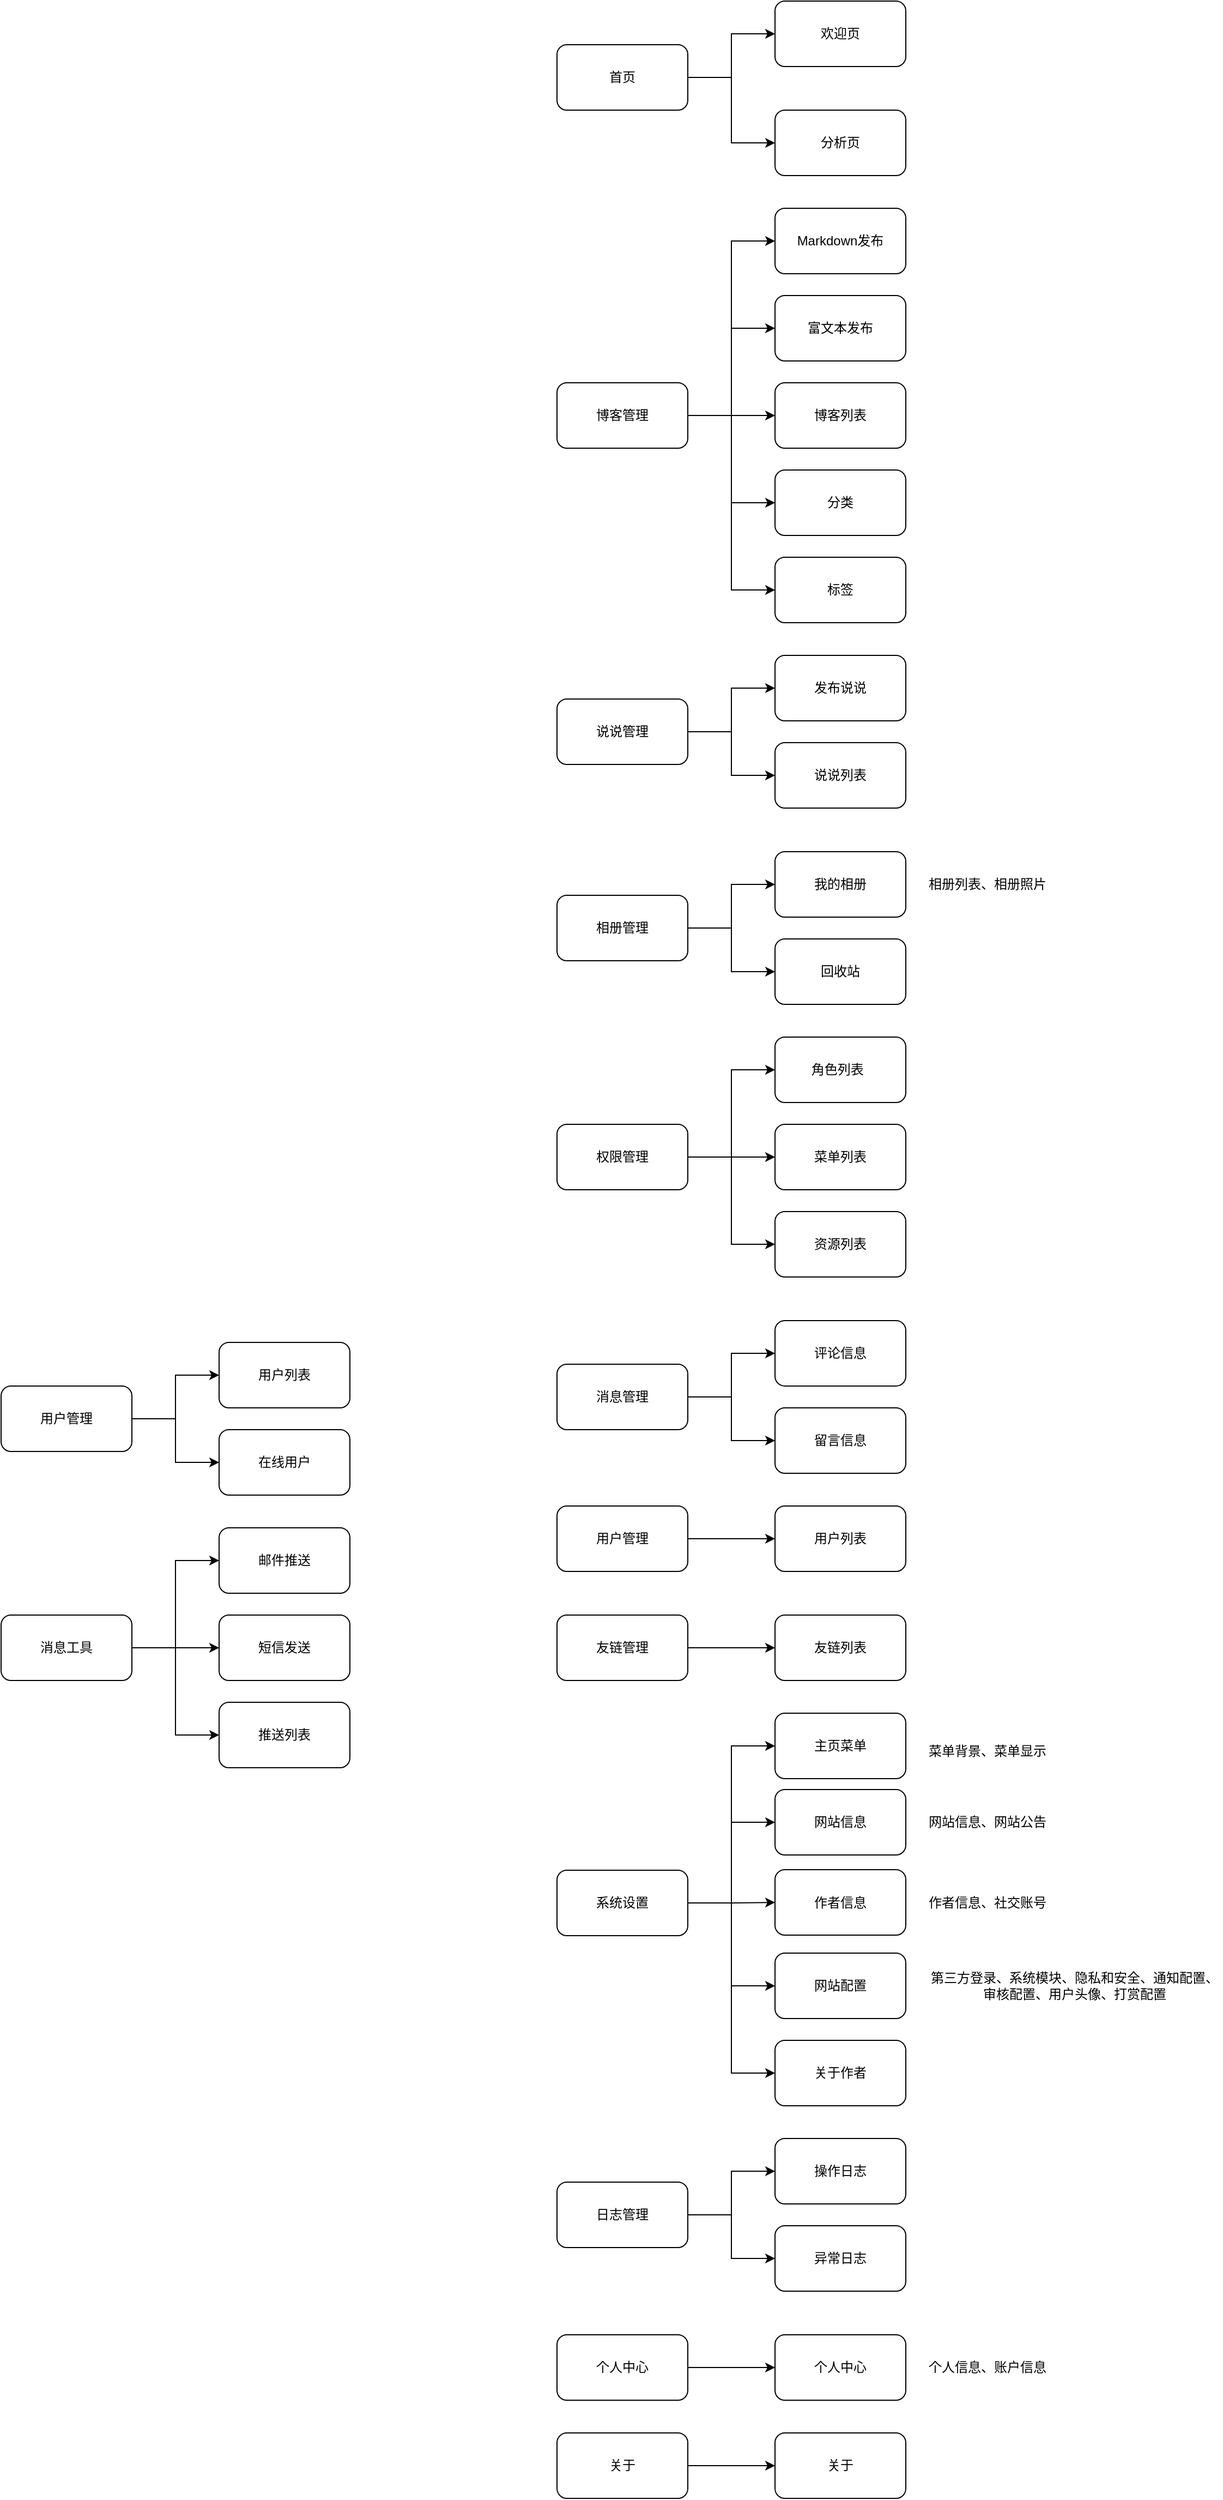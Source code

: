 <mxfile version="21.6.6" type="github">
  <diagram name="第 1 页" id="ImGkmjCMXmssgdmKCcMm">
    <mxGraphModel dx="1667" dy="434" grid="1" gridSize="10" guides="1" tooltips="1" connect="1" arrows="1" fold="1" page="1" pageScale="1" pageWidth="827" pageHeight="1169" math="0" shadow="0">
      <root>
        <mxCell id="0" />
        <mxCell id="1" parent="0" />
        <mxCell id="D2wIwuWKpKYhKre_4Qg9-7" style="edgeStyle=orthogonalEdgeStyle;rounded=0;orthogonalLoop=1;jettySize=auto;html=1;exitX=1;exitY=0.5;exitDx=0;exitDy=0;entryX=0;entryY=0.5;entryDx=0;entryDy=0;" edge="1" parent="1" source="D2wIwuWKpKYhKre_4Qg9-3" target="D2wIwuWKpKYhKre_4Qg9-5">
          <mxGeometry relative="1" as="geometry" />
        </mxCell>
        <mxCell id="D2wIwuWKpKYhKre_4Qg9-8" style="edgeStyle=orthogonalEdgeStyle;rounded=0;orthogonalLoop=1;jettySize=auto;html=1;exitX=1;exitY=0.5;exitDx=0;exitDy=0;entryX=0;entryY=0.5;entryDx=0;entryDy=0;" edge="1" parent="1" source="D2wIwuWKpKYhKre_4Qg9-3" target="D2wIwuWKpKYhKre_4Qg9-6">
          <mxGeometry relative="1" as="geometry" />
        </mxCell>
        <mxCell id="D2wIwuWKpKYhKre_4Qg9-3" value="首页" style="rounded=1;whiteSpace=wrap;html=1;" vertex="1" parent="1">
          <mxGeometry x="190" y="50" width="120" height="60" as="geometry" />
        </mxCell>
        <mxCell id="D2wIwuWKpKYhKre_4Qg9-5" value="欢迎页" style="rounded=1;whiteSpace=wrap;html=1;" vertex="1" parent="1">
          <mxGeometry x="390" y="10" width="120" height="60" as="geometry" />
        </mxCell>
        <mxCell id="D2wIwuWKpKYhKre_4Qg9-6" value="分析页" style="rounded=1;whiteSpace=wrap;html=1;" vertex="1" parent="1">
          <mxGeometry x="390" y="110" width="120" height="60" as="geometry" />
        </mxCell>
        <mxCell id="D2wIwuWKpKYhKre_4Qg9-15" style="edgeStyle=orthogonalEdgeStyle;rounded=0;orthogonalLoop=1;jettySize=auto;html=1;exitX=1;exitY=0.5;exitDx=0;exitDy=0;entryX=0;entryY=0.5;entryDx=0;entryDy=0;" edge="1" parent="1" source="D2wIwuWKpKYhKre_4Qg9-9" target="D2wIwuWKpKYhKre_4Qg9-10">
          <mxGeometry relative="1" as="geometry" />
        </mxCell>
        <mxCell id="D2wIwuWKpKYhKre_4Qg9-16" style="edgeStyle=orthogonalEdgeStyle;rounded=0;orthogonalLoop=1;jettySize=auto;html=1;exitX=1;exitY=0.5;exitDx=0;exitDy=0;entryX=0;entryY=0.5;entryDx=0;entryDy=0;" edge="1" parent="1" source="D2wIwuWKpKYhKre_4Qg9-9" target="D2wIwuWKpKYhKre_4Qg9-11">
          <mxGeometry relative="1" as="geometry" />
        </mxCell>
        <mxCell id="D2wIwuWKpKYhKre_4Qg9-17" style="edgeStyle=orthogonalEdgeStyle;rounded=0;orthogonalLoop=1;jettySize=auto;html=1;exitX=1;exitY=0.5;exitDx=0;exitDy=0;entryX=0;entryY=0.5;entryDx=0;entryDy=0;" edge="1" parent="1" source="D2wIwuWKpKYhKre_4Qg9-9" target="D2wIwuWKpKYhKre_4Qg9-12">
          <mxGeometry relative="1" as="geometry" />
        </mxCell>
        <mxCell id="D2wIwuWKpKYhKre_4Qg9-18" style="edgeStyle=orthogonalEdgeStyle;rounded=0;orthogonalLoop=1;jettySize=auto;html=1;exitX=1;exitY=0.5;exitDx=0;exitDy=0;entryX=0;entryY=0.5;entryDx=0;entryDy=0;" edge="1" parent="1" source="D2wIwuWKpKYhKre_4Qg9-9" target="D2wIwuWKpKYhKre_4Qg9-13">
          <mxGeometry relative="1" as="geometry" />
        </mxCell>
        <mxCell id="D2wIwuWKpKYhKre_4Qg9-19" style="edgeStyle=orthogonalEdgeStyle;rounded=0;orthogonalLoop=1;jettySize=auto;html=1;exitX=1;exitY=0.5;exitDx=0;exitDy=0;entryX=0;entryY=0.5;entryDx=0;entryDy=0;" edge="1" parent="1" source="D2wIwuWKpKYhKre_4Qg9-9" target="D2wIwuWKpKYhKre_4Qg9-14">
          <mxGeometry relative="1" as="geometry" />
        </mxCell>
        <mxCell id="D2wIwuWKpKYhKre_4Qg9-9" value="博客管理" style="rounded=1;whiteSpace=wrap;html=1;" vertex="1" parent="1">
          <mxGeometry x="190" y="360" width="120" height="60" as="geometry" />
        </mxCell>
        <mxCell id="D2wIwuWKpKYhKre_4Qg9-10" value="Markdown发布" style="rounded=1;whiteSpace=wrap;html=1;" vertex="1" parent="1">
          <mxGeometry x="390" y="200" width="120" height="60" as="geometry" />
        </mxCell>
        <mxCell id="D2wIwuWKpKYhKre_4Qg9-11" value="富文本发布" style="rounded=1;whiteSpace=wrap;html=1;" vertex="1" parent="1">
          <mxGeometry x="390" y="280" width="120" height="60" as="geometry" />
        </mxCell>
        <mxCell id="D2wIwuWKpKYhKre_4Qg9-12" value="博客列表" style="rounded=1;whiteSpace=wrap;html=1;" vertex="1" parent="1">
          <mxGeometry x="390" y="360" width="120" height="60" as="geometry" />
        </mxCell>
        <mxCell id="D2wIwuWKpKYhKre_4Qg9-13" value="分类" style="rounded=1;whiteSpace=wrap;html=1;" vertex="1" parent="1">
          <mxGeometry x="390" y="440" width="120" height="60" as="geometry" />
        </mxCell>
        <mxCell id="D2wIwuWKpKYhKre_4Qg9-14" value="标签" style="rounded=1;whiteSpace=wrap;html=1;" vertex="1" parent="1">
          <mxGeometry x="390" y="520" width="120" height="60" as="geometry" />
        </mxCell>
        <mxCell id="D2wIwuWKpKYhKre_4Qg9-20" style="edgeStyle=orthogonalEdgeStyle;rounded=0;orthogonalLoop=1;jettySize=auto;html=1;exitX=1;exitY=0.5;exitDx=0;exitDy=0;entryX=0;entryY=0.5;entryDx=0;entryDy=0;" edge="1" source="D2wIwuWKpKYhKre_4Qg9-25" target="D2wIwuWKpKYhKre_4Qg9-26" parent="1">
          <mxGeometry relative="1" as="geometry" />
        </mxCell>
        <mxCell id="D2wIwuWKpKYhKre_4Qg9-21" style="edgeStyle=orthogonalEdgeStyle;rounded=0;orthogonalLoop=1;jettySize=auto;html=1;exitX=1;exitY=0.5;exitDx=0;exitDy=0;entryX=0;entryY=0.5;entryDx=0;entryDy=0;" edge="1" source="D2wIwuWKpKYhKre_4Qg9-25" target="D2wIwuWKpKYhKre_4Qg9-27" parent="1">
          <mxGeometry relative="1" as="geometry" />
        </mxCell>
        <mxCell id="D2wIwuWKpKYhKre_4Qg9-25" value="说说管理" style="rounded=1;whiteSpace=wrap;html=1;" vertex="1" parent="1">
          <mxGeometry x="190" y="650" width="120" height="60" as="geometry" />
        </mxCell>
        <mxCell id="D2wIwuWKpKYhKre_4Qg9-26" value="发布说说" style="rounded=1;whiteSpace=wrap;html=1;" vertex="1" parent="1">
          <mxGeometry x="390" y="610" width="120" height="60" as="geometry" />
        </mxCell>
        <mxCell id="D2wIwuWKpKYhKre_4Qg9-27" value="说说列表" style="rounded=1;whiteSpace=wrap;html=1;" vertex="1" parent="1">
          <mxGeometry x="390" y="690" width="120" height="60" as="geometry" />
        </mxCell>
        <mxCell id="D2wIwuWKpKYhKre_4Qg9-31" style="edgeStyle=orthogonalEdgeStyle;rounded=0;orthogonalLoop=1;jettySize=auto;html=1;exitX=1;exitY=0.5;exitDx=0;exitDy=0;entryX=0;entryY=0.5;entryDx=0;entryDy=0;" edge="1" source="D2wIwuWKpKYhKre_4Qg9-33" target="D2wIwuWKpKYhKre_4Qg9-34" parent="1">
          <mxGeometry relative="1" as="geometry" />
        </mxCell>
        <mxCell id="D2wIwuWKpKYhKre_4Qg9-32" style="edgeStyle=orthogonalEdgeStyle;rounded=0;orthogonalLoop=1;jettySize=auto;html=1;exitX=1;exitY=0.5;exitDx=0;exitDy=0;entryX=0;entryY=0.5;entryDx=0;entryDy=0;" edge="1" source="D2wIwuWKpKYhKre_4Qg9-33" target="D2wIwuWKpKYhKre_4Qg9-35" parent="1">
          <mxGeometry relative="1" as="geometry" />
        </mxCell>
        <mxCell id="D2wIwuWKpKYhKre_4Qg9-33" value="相册管理" style="rounded=1;whiteSpace=wrap;html=1;" vertex="1" parent="1">
          <mxGeometry x="190" y="830" width="120" height="60" as="geometry" />
        </mxCell>
        <mxCell id="D2wIwuWKpKYhKre_4Qg9-34" value="我的相册" style="rounded=1;whiteSpace=wrap;html=1;" vertex="1" parent="1">
          <mxGeometry x="390" y="790" width="120" height="60" as="geometry" />
        </mxCell>
        <mxCell id="D2wIwuWKpKYhKre_4Qg9-35" value="回收站" style="rounded=1;whiteSpace=wrap;html=1;" vertex="1" parent="1">
          <mxGeometry x="390" y="870" width="120" height="60" as="geometry" />
        </mxCell>
        <mxCell id="D2wIwuWKpKYhKre_4Qg9-36" style="edgeStyle=orthogonalEdgeStyle;rounded=0;orthogonalLoop=1;jettySize=auto;html=1;exitX=1;exitY=0.5;exitDx=0;exitDy=0;entryX=0;entryY=0.5;entryDx=0;entryDy=0;" edge="1" source="D2wIwuWKpKYhKre_4Qg9-38" target="D2wIwuWKpKYhKre_4Qg9-39" parent="1">
          <mxGeometry relative="1" as="geometry" />
        </mxCell>
        <mxCell id="D2wIwuWKpKYhKre_4Qg9-37" style="edgeStyle=orthogonalEdgeStyle;rounded=0;orthogonalLoop=1;jettySize=auto;html=1;exitX=1;exitY=0.5;exitDx=0;exitDy=0;entryX=0;entryY=0.5;entryDx=0;entryDy=0;" edge="1" source="D2wIwuWKpKYhKre_4Qg9-38" target="D2wIwuWKpKYhKre_4Qg9-40" parent="1">
          <mxGeometry relative="1" as="geometry" />
        </mxCell>
        <mxCell id="D2wIwuWKpKYhKre_4Qg9-42" style="edgeStyle=orthogonalEdgeStyle;rounded=0;orthogonalLoop=1;jettySize=auto;html=1;exitX=1;exitY=0.5;exitDx=0;exitDy=0;entryX=0;entryY=0.5;entryDx=0;entryDy=0;" edge="1" parent="1" source="D2wIwuWKpKYhKre_4Qg9-38" target="D2wIwuWKpKYhKre_4Qg9-41">
          <mxGeometry relative="1" as="geometry" />
        </mxCell>
        <mxCell id="D2wIwuWKpKYhKre_4Qg9-38" value="权限管理" style="rounded=1;whiteSpace=wrap;html=1;" vertex="1" parent="1">
          <mxGeometry x="190" y="1040" width="120" height="60" as="geometry" />
        </mxCell>
        <mxCell id="D2wIwuWKpKYhKre_4Qg9-39" value="角色列表&lt;span style=&quot;white-space: pre;&quot;&gt;&#x9;&lt;/span&gt;" style="rounded=1;whiteSpace=wrap;html=1;" vertex="1" parent="1">
          <mxGeometry x="390" y="960" width="120" height="60" as="geometry" />
        </mxCell>
        <mxCell id="D2wIwuWKpKYhKre_4Qg9-40" value="菜单列表" style="rounded=1;whiteSpace=wrap;html=1;" vertex="1" parent="1">
          <mxGeometry x="390" y="1040" width="120" height="60" as="geometry" />
        </mxCell>
        <mxCell id="D2wIwuWKpKYhKre_4Qg9-41" value="资源列表" style="rounded=1;whiteSpace=wrap;html=1;" vertex="1" parent="1">
          <mxGeometry x="390" y="1120" width="120" height="60" as="geometry" />
        </mxCell>
        <mxCell id="D2wIwuWKpKYhKre_4Qg9-43" style="edgeStyle=orthogonalEdgeStyle;rounded=0;orthogonalLoop=1;jettySize=auto;html=1;exitX=1;exitY=0.5;exitDx=0;exitDy=0;entryX=0;entryY=0.5;entryDx=0;entryDy=0;" edge="1" source="D2wIwuWKpKYhKre_4Qg9-46" target="D2wIwuWKpKYhKre_4Qg9-47" parent="1">
          <mxGeometry relative="1" as="geometry" />
        </mxCell>
        <mxCell id="D2wIwuWKpKYhKre_4Qg9-44" style="edgeStyle=orthogonalEdgeStyle;rounded=0;orthogonalLoop=1;jettySize=auto;html=1;exitX=1;exitY=0.5;exitDx=0;exitDy=0;entryX=0;entryY=0.5;entryDx=0;entryDy=0;" edge="1" source="D2wIwuWKpKYhKre_4Qg9-46" target="D2wIwuWKpKYhKre_4Qg9-48" parent="1">
          <mxGeometry relative="1" as="geometry" />
        </mxCell>
        <mxCell id="D2wIwuWKpKYhKre_4Qg9-46" value="消息管理" style="rounded=1;whiteSpace=wrap;html=1;" vertex="1" parent="1">
          <mxGeometry x="190" y="1260" width="120" height="60" as="geometry" />
        </mxCell>
        <mxCell id="D2wIwuWKpKYhKre_4Qg9-47" value="评论信息" style="rounded=1;whiteSpace=wrap;html=1;" vertex="1" parent="1">
          <mxGeometry x="390" y="1220" width="120" height="60" as="geometry" />
        </mxCell>
        <mxCell id="D2wIwuWKpKYhKre_4Qg9-48" value="留言信息" style="rounded=1;whiteSpace=wrap;html=1;" vertex="1" parent="1">
          <mxGeometry x="390" y="1300" width="120" height="60" as="geometry" />
        </mxCell>
        <mxCell id="D2wIwuWKpKYhKre_4Qg9-50" style="edgeStyle=orthogonalEdgeStyle;rounded=0;orthogonalLoop=1;jettySize=auto;html=1;exitX=1;exitY=0.5;exitDx=0;exitDy=0;entryX=0;entryY=0.5;entryDx=0;entryDy=0;" edge="1" source="D2wIwuWKpKYhKre_4Qg9-53" target="D2wIwuWKpKYhKre_4Qg9-54" parent="1">
          <mxGeometry relative="1" as="geometry" />
        </mxCell>
        <mxCell id="D2wIwuWKpKYhKre_4Qg9-51" style="edgeStyle=orthogonalEdgeStyle;rounded=0;orthogonalLoop=1;jettySize=auto;html=1;exitX=1;exitY=0.5;exitDx=0;exitDy=0;entryX=0;entryY=0.5;entryDx=0;entryDy=0;" edge="1" source="D2wIwuWKpKYhKre_4Qg9-53" target="D2wIwuWKpKYhKre_4Qg9-55" parent="1">
          <mxGeometry relative="1" as="geometry" />
        </mxCell>
        <mxCell id="D2wIwuWKpKYhKre_4Qg9-52" style="edgeStyle=orthogonalEdgeStyle;rounded=0;orthogonalLoop=1;jettySize=auto;html=1;exitX=1;exitY=0.5;exitDx=0;exitDy=0;entryX=0;entryY=0.5;entryDx=0;entryDy=0;" edge="1" source="D2wIwuWKpKYhKre_4Qg9-53" target="D2wIwuWKpKYhKre_4Qg9-56" parent="1">
          <mxGeometry relative="1" as="geometry" />
        </mxCell>
        <mxCell id="D2wIwuWKpKYhKre_4Qg9-53" value="消息工具" style="rounded=1;whiteSpace=wrap;html=1;" vertex="1" parent="1">
          <mxGeometry x="-320" y="1490" width="120" height="60" as="geometry" />
        </mxCell>
        <mxCell id="D2wIwuWKpKYhKre_4Qg9-54" value="邮件推送" style="rounded=1;whiteSpace=wrap;html=1;" vertex="1" parent="1">
          <mxGeometry x="-120" y="1410" width="120" height="60" as="geometry" />
        </mxCell>
        <mxCell id="D2wIwuWKpKYhKre_4Qg9-55" value="短信发送" style="rounded=1;whiteSpace=wrap;html=1;" vertex="1" parent="1">
          <mxGeometry x="-120" y="1490" width="120" height="60" as="geometry" />
        </mxCell>
        <mxCell id="D2wIwuWKpKYhKre_4Qg9-56" value="推送列表" style="rounded=1;whiteSpace=wrap;html=1;" vertex="1" parent="1">
          <mxGeometry x="-120" y="1570" width="120" height="60" as="geometry" />
        </mxCell>
        <mxCell id="D2wIwuWKpKYhKre_4Qg9-57" style="edgeStyle=orthogonalEdgeStyle;rounded=0;orthogonalLoop=1;jettySize=auto;html=1;exitX=1;exitY=0.5;exitDx=0;exitDy=0;entryX=0;entryY=0.5;entryDx=0;entryDy=0;" edge="1" source="D2wIwuWKpKYhKre_4Qg9-59" target="D2wIwuWKpKYhKre_4Qg9-60" parent="1">
          <mxGeometry relative="1" as="geometry" />
        </mxCell>
        <mxCell id="D2wIwuWKpKYhKre_4Qg9-59" value="用户管理" style="rounded=1;whiteSpace=wrap;html=1;" vertex="1" parent="1">
          <mxGeometry x="190" y="1390" width="120" height="60" as="geometry" />
        </mxCell>
        <mxCell id="D2wIwuWKpKYhKre_4Qg9-60" value="用户列表" style="rounded=1;whiteSpace=wrap;html=1;" vertex="1" parent="1">
          <mxGeometry x="390" y="1390" width="120" height="60" as="geometry" />
        </mxCell>
        <mxCell id="D2wIwuWKpKYhKre_4Qg9-62" style="edgeStyle=orthogonalEdgeStyle;rounded=0;orthogonalLoop=1;jettySize=auto;html=1;exitX=1;exitY=0.5;exitDx=0;exitDy=0;entryX=0;entryY=0.5;entryDx=0;entryDy=0;" edge="1" source="D2wIwuWKpKYhKre_4Qg9-64" target="D2wIwuWKpKYhKre_4Qg9-65" parent="1">
          <mxGeometry relative="1" as="geometry" />
        </mxCell>
        <mxCell id="D2wIwuWKpKYhKre_4Qg9-63" style="edgeStyle=orthogonalEdgeStyle;rounded=0;orthogonalLoop=1;jettySize=auto;html=1;exitX=1;exitY=0.5;exitDx=0;exitDy=0;entryX=0;entryY=0.5;entryDx=0;entryDy=0;" edge="1" source="D2wIwuWKpKYhKre_4Qg9-64" target="D2wIwuWKpKYhKre_4Qg9-66" parent="1">
          <mxGeometry relative="1" as="geometry" />
        </mxCell>
        <mxCell id="D2wIwuWKpKYhKre_4Qg9-64" value="用户管理" style="rounded=1;whiteSpace=wrap;html=1;" vertex="1" parent="1">
          <mxGeometry x="-320" y="1280" width="120" height="60" as="geometry" />
        </mxCell>
        <mxCell id="D2wIwuWKpKYhKre_4Qg9-65" value="用户列表" style="rounded=1;whiteSpace=wrap;html=1;" vertex="1" parent="1">
          <mxGeometry x="-120" y="1240" width="120" height="60" as="geometry" />
        </mxCell>
        <mxCell id="D2wIwuWKpKYhKre_4Qg9-66" value="在线用户" style="rounded=1;whiteSpace=wrap;html=1;" vertex="1" parent="1">
          <mxGeometry x="-120" y="1320" width="120" height="60" as="geometry" />
        </mxCell>
        <mxCell id="D2wIwuWKpKYhKre_4Qg9-67" style="edgeStyle=orthogonalEdgeStyle;rounded=0;orthogonalLoop=1;jettySize=auto;html=1;exitX=1;exitY=0.5;exitDx=0;exitDy=0;entryX=0;entryY=0.5;entryDx=0;entryDy=0;" edge="1" source="D2wIwuWKpKYhKre_4Qg9-68" target="D2wIwuWKpKYhKre_4Qg9-69" parent="1">
          <mxGeometry relative="1" as="geometry" />
        </mxCell>
        <mxCell id="D2wIwuWKpKYhKre_4Qg9-77" style="edgeStyle=orthogonalEdgeStyle;rounded=0;orthogonalLoop=1;jettySize=auto;html=1;exitX=1;exitY=0.5;exitDx=0;exitDy=0;entryX=0;entryY=0.5;entryDx=0;entryDy=0;" edge="1" parent="1" source="D2wIwuWKpKYhKre_4Qg9-68" target="D2wIwuWKpKYhKre_4Qg9-70">
          <mxGeometry relative="1" as="geometry" />
        </mxCell>
        <mxCell id="D2wIwuWKpKYhKre_4Qg9-78" style="edgeStyle=orthogonalEdgeStyle;rounded=0;orthogonalLoop=1;jettySize=auto;html=1;exitX=1;exitY=0.5;exitDx=0;exitDy=0;entryX=0;entryY=0.5;entryDx=0;entryDy=0;" edge="1" parent="1" source="D2wIwuWKpKYhKre_4Qg9-68" target="D2wIwuWKpKYhKre_4Qg9-71">
          <mxGeometry relative="1" as="geometry">
            <mxPoint x="380" y="1760" as="targetPoint" />
          </mxGeometry>
        </mxCell>
        <mxCell id="D2wIwuWKpKYhKre_4Qg9-79" style="edgeStyle=orthogonalEdgeStyle;rounded=0;orthogonalLoop=1;jettySize=auto;html=1;exitX=1;exitY=0.5;exitDx=0;exitDy=0;entryX=0;entryY=0.5;entryDx=0;entryDy=0;" edge="1" parent="1" source="D2wIwuWKpKYhKre_4Qg9-68" target="D2wIwuWKpKYhKre_4Qg9-75">
          <mxGeometry relative="1" as="geometry" />
        </mxCell>
        <mxCell id="D2wIwuWKpKYhKre_4Qg9-80" style="edgeStyle=orthogonalEdgeStyle;rounded=0;orthogonalLoop=1;jettySize=auto;html=1;exitX=1;exitY=0.5;exitDx=0;exitDy=0;entryX=0;entryY=0.5;entryDx=0;entryDy=0;" edge="1" parent="1" source="D2wIwuWKpKYhKre_4Qg9-68" target="D2wIwuWKpKYhKre_4Qg9-76">
          <mxGeometry relative="1" as="geometry" />
        </mxCell>
        <mxCell id="D2wIwuWKpKYhKre_4Qg9-68" value="系统设置" style="rounded=1;whiteSpace=wrap;html=1;" vertex="1" parent="1">
          <mxGeometry x="190" y="1724" width="120" height="60" as="geometry" />
        </mxCell>
        <mxCell id="D2wIwuWKpKYhKre_4Qg9-69" value="主页菜单" style="rounded=1;whiteSpace=wrap;html=1;" vertex="1" parent="1">
          <mxGeometry x="390" y="1580" width="120" height="60" as="geometry" />
        </mxCell>
        <mxCell id="D2wIwuWKpKYhKre_4Qg9-70" value="网站信息" style="rounded=1;whiteSpace=wrap;html=1;" vertex="1" parent="1">
          <mxGeometry x="390" y="1650" width="120" height="60" as="geometry" />
        </mxCell>
        <mxCell id="D2wIwuWKpKYhKre_4Qg9-71" value="作者信息" style="rounded=1;whiteSpace=wrap;html=1;" vertex="1" parent="1">
          <mxGeometry x="390" y="1723.5" width="120" height="60" as="geometry" />
        </mxCell>
        <mxCell id="D2wIwuWKpKYhKre_4Qg9-74" style="edgeStyle=orthogonalEdgeStyle;rounded=0;orthogonalLoop=1;jettySize=auto;html=1;exitX=1;exitY=0.5;exitDx=0;exitDy=0;entryX=0;entryY=0.5;entryDx=0;entryDy=0;" edge="1" parent="1" source="D2wIwuWKpKYhKre_4Qg9-72" target="D2wIwuWKpKYhKre_4Qg9-73">
          <mxGeometry relative="1" as="geometry" />
        </mxCell>
        <mxCell id="D2wIwuWKpKYhKre_4Qg9-72" value="友链管理" style="rounded=1;whiteSpace=wrap;html=1;" vertex="1" parent="1">
          <mxGeometry x="190" y="1490" width="120" height="60" as="geometry" />
        </mxCell>
        <mxCell id="D2wIwuWKpKYhKre_4Qg9-73" value="友链列表" style="rounded=1;whiteSpace=wrap;html=1;" vertex="1" parent="1">
          <mxGeometry x="390" y="1490" width="120" height="60" as="geometry" />
        </mxCell>
        <mxCell id="D2wIwuWKpKYhKre_4Qg9-75" value="网站配置" style="rounded=1;whiteSpace=wrap;html=1;" vertex="1" parent="1">
          <mxGeometry x="390" y="1800" width="120" height="60" as="geometry" />
        </mxCell>
        <mxCell id="D2wIwuWKpKYhKre_4Qg9-76" value="关于作者" style="rounded=1;whiteSpace=wrap;html=1;" vertex="1" parent="1">
          <mxGeometry x="390" y="1880" width="120" height="60" as="geometry" />
        </mxCell>
        <mxCell id="D2wIwuWKpKYhKre_4Qg9-81" style="edgeStyle=orthogonalEdgeStyle;rounded=0;orthogonalLoop=1;jettySize=auto;html=1;exitX=1;exitY=0.5;exitDx=0;exitDy=0;entryX=0;entryY=0.5;entryDx=0;entryDy=0;" edge="1" source="D2wIwuWKpKYhKre_4Qg9-83" target="D2wIwuWKpKYhKre_4Qg9-84" parent="1">
          <mxGeometry relative="1" as="geometry" />
        </mxCell>
        <mxCell id="D2wIwuWKpKYhKre_4Qg9-82" style="edgeStyle=orthogonalEdgeStyle;rounded=0;orthogonalLoop=1;jettySize=auto;html=1;exitX=1;exitY=0.5;exitDx=0;exitDy=0;entryX=0;entryY=0.5;entryDx=0;entryDy=0;" edge="1" source="D2wIwuWKpKYhKre_4Qg9-83" target="D2wIwuWKpKYhKre_4Qg9-85" parent="1">
          <mxGeometry relative="1" as="geometry" />
        </mxCell>
        <mxCell id="D2wIwuWKpKYhKre_4Qg9-83" value="日志管理" style="rounded=1;whiteSpace=wrap;html=1;" vertex="1" parent="1">
          <mxGeometry x="190" y="2010" width="120" height="60" as="geometry" />
        </mxCell>
        <mxCell id="D2wIwuWKpKYhKre_4Qg9-84" value="操作日志" style="rounded=1;whiteSpace=wrap;html=1;" vertex="1" parent="1">
          <mxGeometry x="390" y="1970" width="120" height="60" as="geometry" />
        </mxCell>
        <mxCell id="D2wIwuWKpKYhKre_4Qg9-85" value="异常日志" style="rounded=1;whiteSpace=wrap;html=1;" vertex="1" parent="1">
          <mxGeometry x="390" y="2050" width="120" height="60" as="geometry" />
        </mxCell>
        <mxCell id="D2wIwuWKpKYhKre_4Qg9-87" style="edgeStyle=orthogonalEdgeStyle;rounded=0;orthogonalLoop=1;jettySize=auto;html=1;exitX=1;exitY=0.5;exitDx=0;exitDy=0;entryX=0;entryY=0.5;entryDx=0;entryDy=0;" edge="1" source="D2wIwuWKpKYhKre_4Qg9-88" target="D2wIwuWKpKYhKre_4Qg9-90" parent="1">
          <mxGeometry relative="1" as="geometry" />
        </mxCell>
        <mxCell id="D2wIwuWKpKYhKre_4Qg9-88" value="个人中心" style="rounded=1;whiteSpace=wrap;html=1;" vertex="1" parent="1">
          <mxGeometry x="190" y="2150" width="120" height="60" as="geometry" />
        </mxCell>
        <mxCell id="D2wIwuWKpKYhKre_4Qg9-90" value="个人中心" style="rounded=1;whiteSpace=wrap;html=1;" vertex="1" parent="1">
          <mxGeometry x="390" y="2150" width="120" height="60" as="geometry" />
        </mxCell>
        <mxCell id="D2wIwuWKpKYhKre_4Qg9-91" style="edgeStyle=orthogonalEdgeStyle;rounded=0;orthogonalLoop=1;jettySize=auto;html=1;exitX=1;exitY=0.5;exitDx=0;exitDy=0;entryX=0;entryY=0.5;entryDx=0;entryDy=0;" edge="1" source="D2wIwuWKpKYhKre_4Qg9-92" target="D2wIwuWKpKYhKre_4Qg9-93" parent="1">
          <mxGeometry relative="1" as="geometry" />
        </mxCell>
        <mxCell id="D2wIwuWKpKYhKre_4Qg9-92" value="关于" style="rounded=1;whiteSpace=wrap;html=1;" vertex="1" parent="1">
          <mxGeometry x="190" y="2240" width="120" height="60" as="geometry" />
        </mxCell>
        <mxCell id="D2wIwuWKpKYhKre_4Qg9-93" value="关于" style="rounded=1;whiteSpace=wrap;html=1;" vertex="1" parent="1">
          <mxGeometry x="390" y="2240" width="120" height="60" as="geometry" />
        </mxCell>
        <mxCell id="D2wIwuWKpKYhKre_4Qg9-95" value="个人信息、账户信息" style="text;html=1;strokeColor=none;fillColor=none;align=center;verticalAlign=middle;whiteSpace=wrap;rounded=0;" vertex="1" parent="1">
          <mxGeometry x="530" y="2165" width="110" height="30" as="geometry" />
        </mxCell>
        <mxCell id="D2wIwuWKpKYhKre_4Qg9-96" value="第三方登录、系统模块、隐私和安全、通知配置、审核配置、用户头像、打赏配置" style="text;html=1;strokeColor=none;fillColor=none;align=center;verticalAlign=middle;whiteSpace=wrap;rounded=0;" vertex="1" parent="1">
          <mxGeometry x="530" y="1815" width="270" height="30" as="geometry" />
        </mxCell>
        <mxCell id="D2wIwuWKpKYhKre_4Qg9-97" value="网站信息、网站公告" style="text;html=1;strokeColor=none;fillColor=none;align=center;verticalAlign=middle;whiteSpace=wrap;rounded=0;" vertex="1" parent="1">
          <mxGeometry x="530" y="1665" width="110" height="30" as="geometry" />
        </mxCell>
        <mxCell id="D2wIwuWKpKYhKre_4Qg9-98" value="作者信息、社交账号" style="text;html=1;strokeColor=none;fillColor=none;align=center;verticalAlign=middle;whiteSpace=wrap;rounded=0;" vertex="1" parent="1">
          <mxGeometry x="530" y="1739" width="110" height="30" as="geometry" />
        </mxCell>
        <mxCell id="D2wIwuWKpKYhKre_4Qg9-99" value="菜单背景、菜单显示" style="text;html=1;strokeColor=none;fillColor=none;align=center;verticalAlign=middle;whiteSpace=wrap;rounded=0;" vertex="1" parent="1">
          <mxGeometry x="530" y="1600" width="110" height="30" as="geometry" />
        </mxCell>
        <mxCell id="D2wIwuWKpKYhKre_4Qg9-100" value="相册列表、相册照片" style="text;html=1;strokeColor=none;fillColor=none;align=center;verticalAlign=middle;whiteSpace=wrap;rounded=0;" vertex="1" parent="1">
          <mxGeometry x="530" y="805" width="110" height="30" as="geometry" />
        </mxCell>
      </root>
    </mxGraphModel>
  </diagram>
</mxfile>
